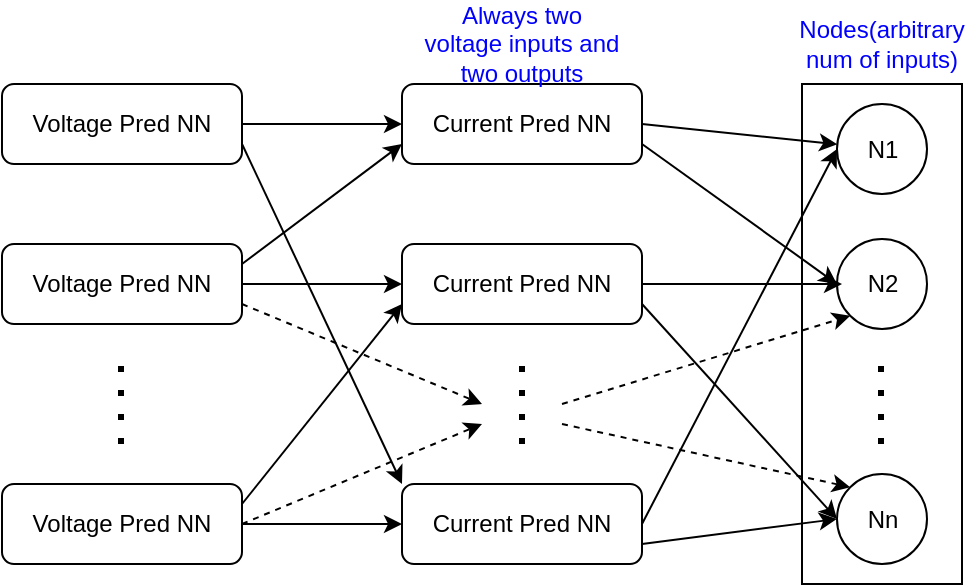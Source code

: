 <mxfile version="13.10.2" type="github">
  <diagram id="NsmuCzhm9A1a2L_3kVwT" name="Page-1">
    <mxGraphModel dx="1350" dy="804" grid="1" gridSize="10" guides="1" tooltips="1" connect="1" arrows="1" fold="1" page="1" pageScale="1" pageWidth="850" pageHeight="1100" math="0" shadow="0">
      <root>
        <mxCell id="0" />
        <mxCell id="1" parent="0" />
        <mxCell id="4eC2IW0U950ywPmt-rAN-8" value="" style="edgeStyle=orthogonalEdgeStyle;rounded=0;orthogonalLoop=1;jettySize=auto;html=1;" edge="1" parent="1" source="4eC2IW0U950ywPmt-rAN-1" target="4eC2IW0U950ywPmt-rAN-4">
          <mxGeometry relative="1" as="geometry" />
        </mxCell>
        <mxCell id="4eC2IW0U950ywPmt-rAN-1" value="Voltage Pred NN " style="rounded=1;whiteSpace=wrap;html=1;" vertex="1" parent="1">
          <mxGeometry x="120" y="150" width="120" height="40" as="geometry" />
        </mxCell>
        <mxCell id="4eC2IW0U950ywPmt-rAN-12" value="" style="edgeStyle=orthogonalEdgeStyle;rounded=0;orthogonalLoop=1;jettySize=auto;html=1;strokeWidth=1;" edge="1" parent="1" source="4eC2IW0U950ywPmt-rAN-2" target="4eC2IW0U950ywPmt-rAN-5">
          <mxGeometry relative="1" as="geometry" />
        </mxCell>
        <mxCell id="4eC2IW0U950ywPmt-rAN-2" value="Voltage Pred NN " style="rounded=1;whiteSpace=wrap;html=1;" vertex="1" parent="1">
          <mxGeometry x="120" y="230" width="120" height="40" as="geometry" />
        </mxCell>
        <mxCell id="4eC2IW0U950ywPmt-rAN-17" value="" style="edgeStyle=orthogonalEdgeStyle;rounded=0;orthogonalLoop=1;jettySize=auto;html=1;strokeWidth=1;" edge="1" parent="1" source="4eC2IW0U950ywPmt-rAN-3" target="4eC2IW0U950ywPmt-rAN-6">
          <mxGeometry relative="1" as="geometry" />
        </mxCell>
        <mxCell id="4eC2IW0U950ywPmt-rAN-3" value="Voltage Pred NN " style="rounded=1;whiteSpace=wrap;html=1;" vertex="1" parent="1">
          <mxGeometry x="120" y="350" width="120" height="40" as="geometry" />
        </mxCell>
        <mxCell id="4eC2IW0U950ywPmt-rAN-4" value="Current Pred NN" style="rounded=1;whiteSpace=wrap;html=1;" vertex="1" parent="1">
          <mxGeometry x="320" y="150" width="120" height="40" as="geometry" />
        </mxCell>
        <mxCell id="4eC2IW0U950ywPmt-rAN-5" value="Current Pred NN" style="rounded=1;whiteSpace=wrap;html=1;" vertex="1" parent="1">
          <mxGeometry x="320" y="230" width="120" height="40" as="geometry" />
        </mxCell>
        <mxCell id="4eC2IW0U950ywPmt-rAN-6" value="Current Pred NN" style="rounded=1;whiteSpace=wrap;html=1;" vertex="1" parent="1">
          <mxGeometry x="320" y="350" width="120" height="40" as="geometry" />
        </mxCell>
        <mxCell id="4eC2IW0U950ywPmt-rAN-9" value="" style="endArrow=classic;html=1;exitX=1;exitY=0.75;exitDx=0;exitDy=0;entryX=0;entryY=0;entryDx=0;entryDy=0;" edge="1" parent="1" source="4eC2IW0U950ywPmt-rAN-1" target="4eC2IW0U950ywPmt-rAN-6">
          <mxGeometry width="50" height="50" relative="1" as="geometry">
            <mxPoint x="480" y="410" as="sourcePoint" />
            <mxPoint x="530" y="360" as="targetPoint" />
          </mxGeometry>
        </mxCell>
        <mxCell id="4eC2IW0U950ywPmt-rAN-10" value="" style="endArrow=none;dashed=1;html=1;dashPattern=1 3;strokeWidth=3;" edge="1" parent="1">
          <mxGeometry width="50" height="50" relative="1" as="geometry">
            <mxPoint x="380" y="330" as="sourcePoint" />
            <mxPoint x="380" y="290" as="targetPoint" />
          </mxGeometry>
        </mxCell>
        <mxCell id="4eC2IW0U950ywPmt-rAN-11" value="" style="endArrow=none;dashed=1;html=1;dashPattern=1 3;strokeWidth=3;" edge="1" parent="1">
          <mxGeometry width="50" height="50" relative="1" as="geometry">
            <mxPoint x="179.5" y="330" as="sourcePoint" />
            <mxPoint x="179.5" y="290" as="targetPoint" />
          </mxGeometry>
        </mxCell>
        <mxCell id="4eC2IW0U950ywPmt-rAN-13" value="" style="endArrow=classic;html=1;strokeWidth=1;exitX=1;exitY=0.75;exitDx=0;exitDy=0;dashed=1;" edge="1" parent="1" source="4eC2IW0U950ywPmt-rAN-2">
          <mxGeometry width="50" height="50" relative="1" as="geometry">
            <mxPoint x="480" y="410" as="sourcePoint" />
            <mxPoint x="360" y="310" as="targetPoint" />
          </mxGeometry>
        </mxCell>
        <mxCell id="4eC2IW0U950ywPmt-rAN-14" value="" style="endArrow=classic;html=1;strokeWidth=1;exitX=1;exitY=0.5;exitDx=0;exitDy=0;dashed=1;" edge="1" parent="1" source="4eC2IW0U950ywPmt-rAN-3">
          <mxGeometry width="50" height="50" relative="1" as="geometry">
            <mxPoint x="250" y="270" as="sourcePoint" />
            <mxPoint x="360" y="320" as="targetPoint" />
          </mxGeometry>
        </mxCell>
        <mxCell id="4eC2IW0U950ywPmt-rAN-15" value="" style="endArrow=classic;html=1;strokeWidth=1;exitX=1;exitY=0.25;exitDx=0;exitDy=0;" edge="1" parent="1" source="4eC2IW0U950ywPmt-rAN-3">
          <mxGeometry width="50" height="50" relative="1" as="geometry">
            <mxPoint x="480" y="410" as="sourcePoint" />
            <mxPoint x="320" y="260" as="targetPoint" />
          </mxGeometry>
        </mxCell>
        <mxCell id="4eC2IW0U950ywPmt-rAN-18" value="" style="endArrow=classic;html=1;strokeWidth=1;exitX=1;exitY=0.25;exitDx=0;exitDy=0;entryX=0;entryY=0.75;entryDx=0;entryDy=0;" edge="1" parent="1" source="4eC2IW0U950ywPmt-rAN-2" target="4eC2IW0U950ywPmt-rAN-4">
          <mxGeometry width="50" height="50" relative="1" as="geometry">
            <mxPoint x="480" y="410" as="sourcePoint" />
            <mxPoint x="530" y="360" as="targetPoint" />
          </mxGeometry>
        </mxCell>
        <mxCell id="4eC2IW0U950ywPmt-rAN-19" value="" style="rounded=0;whiteSpace=wrap;html=1;" vertex="1" parent="1">
          <mxGeometry x="520" y="150" width="80" height="250" as="geometry" />
        </mxCell>
        <mxCell id="4eC2IW0U950ywPmt-rAN-21" value="N1" style="ellipse;whiteSpace=wrap;html=1;aspect=fixed;" vertex="1" parent="1">
          <mxGeometry x="537.5" y="160" width="45" height="45" as="geometry" />
        </mxCell>
        <mxCell id="4eC2IW0U950ywPmt-rAN-22" value="N2" style="ellipse;whiteSpace=wrap;html=1;aspect=fixed;" vertex="1" parent="1">
          <mxGeometry x="537.5" y="227.5" width="45" height="45" as="geometry" />
        </mxCell>
        <mxCell id="4eC2IW0U950ywPmt-rAN-23" value="Nn" style="ellipse;whiteSpace=wrap;html=1;aspect=fixed;" vertex="1" parent="1">
          <mxGeometry x="537.5" y="345" width="45" height="45" as="geometry" />
        </mxCell>
        <mxCell id="4eC2IW0U950ywPmt-rAN-24" value="" style="endArrow=none;dashed=1;html=1;dashPattern=1 3;strokeWidth=3;" edge="1" parent="1">
          <mxGeometry width="50" height="50" relative="1" as="geometry">
            <mxPoint x="559.5" y="330" as="sourcePoint" />
            <mxPoint x="559.5" y="290" as="targetPoint" />
          </mxGeometry>
        </mxCell>
        <mxCell id="4eC2IW0U950ywPmt-rAN-25" value="&lt;font color=&quot;#0000FF&quot;&gt;Nodes(arbitrary num of inputs)&lt;/font&gt;" style="text;html=1;strokeColor=none;fillColor=none;align=center;verticalAlign=middle;whiteSpace=wrap;rounded=0;" vertex="1" parent="1">
          <mxGeometry x="531.25" y="120" width="57.5" height="20" as="geometry" />
        </mxCell>
        <mxCell id="4eC2IW0U950ywPmt-rAN-27" value="&lt;font color=&quot;#0000FF&quot;&gt;Always two voltage inputs and two outputs&lt;br&gt;&lt;/font&gt;" style="text;html=1;strokeColor=none;fillColor=none;align=center;verticalAlign=middle;whiteSpace=wrap;rounded=0;" vertex="1" parent="1">
          <mxGeometry x="330" y="120" width="100" height="20" as="geometry" />
        </mxCell>
        <mxCell id="4eC2IW0U950ywPmt-rAN-29" value="" style="endArrow=classic;html=1;strokeWidth=1;exitX=1;exitY=0.5;exitDx=0;exitDy=0;" edge="1" parent="1" source="4eC2IW0U950ywPmt-rAN-4" target="4eC2IW0U950ywPmt-rAN-21">
          <mxGeometry width="50" height="50" relative="1" as="geometry">
            <mxPoint x="480" y="340" as="sourcePoint" />
            <mxPoint x="530" y="290" as="targetPoint" />
          </mxGeometry>
        </mxCell>
        <mxCell id="4eC2IW0U950ywPmt-rAN-31" value="" style="endArrow=classic;html=1;strokeWidth=1;exitX=1;exitY=0.75;exitDx=0;exitDy=0;entryX=0;entryY=0.5;entryDx=0;entryDy=0;" edge="1" parent="1" source="4eC2IW0U950ywPmt-rAN-4" target="4eC2IW0U950ywPmt-rAN-22">
          <mxGeometry width="50" height="50" relative="1" as="geometry">
            <mxPoint x="450" y="180" as="sourcePoint" />
            <mxPoint x="547.612" y="190.261" as="targetPoint" />
          </mxGeometry>
        </mxCell>
        <mxCell id="4eC2IW0U950ywPmt-rAN-33" value="" style="endArrow=classic;html=1;strokeWidth=1;exitX=1;exitY=0.5;exitDx=0;exitDy=0;" edge="1" parent="1" source="4eC2IW0U950ywPmt-rAN-5">
          <mxGeometry width="50" height="50" relative="1" as="geometry">
            <mxPoint x="480" y="340" as="sourcePoint" />
            <mxPoint x="540" y="250" as="targetPoint" />
          </mxGeometry>
        </mxCell>
        <mxCell id="4eC2IW0U950ywPmt-rAN-34" value="" style="endArrow=classic;html=1;strokeWidth=1;exitX=1;exitY=0.75;exitDx=0;exitDy=0;entryX=0;entryY=0.5;entryDx=0;entryDy=0;" edge="1" parent="1" source="4eC2IW0U950ywPmt-rAN-5" target="4eC2IW0U950ywPmt-rAN-23">
          <mxGeometry width="50" height="50" relative="1" as="geometry">
            <mxPoint x="480" y="340" as="sourcePoint" />
            <mxPoint x="530" y="290" as="targetPoint" />
          </mxGeometry>
        </mxCell>
        <mxCell id="4eC2IW0U950ywPmt-rAN-35" value="" style="endArrow=classic;html=1;strokeWidth=1;exitX=1;exitY=0.5;exitDx=0;exitDy=0;entryX=0;entryY=0.5;entryDx=0;entryDy=0;" edge="1" parent="1" source="4eC2IW0U950ywPmt-rAN-6" target="4eC2IW0U950ywPmt-rAN-21">
          <mxGeometry width="50" height="50" relative="1" as="geometry">
            <mxPoint x="480" y="340" as="sourcePoint" />
            <mxPoint x="530" y="290" as="targetPoint" />
          </mxGeometry>
        </mxCell>
        <mxCell id="4eC2IW0U950ywPmt-rAN-37" value="" style="endArrow=classic;html=1;strokeWidth=1;exitX=1;exitY=0.75;exitDx=0;exitDy=0;entryX=0;entryY=0.5;entryDx=0;entryDy=0;" edge="1" parent="1" source="4eC2IW0U950ywPmt-rAN-6" target="4eC2IW0U950ywPmt-rAN-23">
          <mxGeometry width="50" height="50" relative="1" as="geometry">
            <mxPoint x="480" y="340" as="sourcePoint" />
            <mxPoint x="530" y="290" as="targetPoint" />
          </mxGeometry>
        </mxCell>
        <mxCell id="4eC2IW0U950ywPmt-rAN-38" value="" style="endArrow=classic;html=1;strokeWidth=1;entryX=0;entryY=1;entryDx=0;entryDy=0;dashed=1;" edge="1" parent="1" target="4eC2IW0U950ywPmt-rAN-22">
          <mxGeometry width="50" height="50" relative="1" as="geometry">
            <mxPoint x="400" y="310" as="sourcePoint" />
            <mxPoint x="530" y="290" as="targetPoint" />
          </mxGeometry>
        </mxCell>
        <mxCell id="4eC2IW0U950ywPmt-rAN-39" value="" style="endArrow=classic;html=1;dashed=1;strokeWidth=1;entryX=0;entryY=0;entryDx=0;entryDy=0;" edge="1" parent="1" target="4eC2IW0U950ywPmt-rAN-23">
          <mxGeometry width="50" height="50" relative="1" as="geometry">
            <mxPoint x="400" y="320" as="sourcePoint" />
            <mxPoint x="530" y="290" as="targetPoint" />
          </mxGeometry>
        </mxCell>
      </root>
    </mxGraphModel>
  </diagram>
</mxfile>
